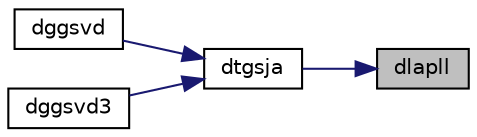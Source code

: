 digraph "dlapll"
{
 // LATEX_PDF_SIZE
  edge [fontname="Helvetica",fontsize="10",labelfontname="Helvetica",labelfontsize="10"];
  node [fontname="Helvetica",fontsize="10",shape=record];
  rankdir="RL";
  Node1 [label="dlapll",height=0.2,width=0.4,color="black", fillcolor="grey75", style="filled", fontcolor="black",tooltip="DLAPLL measures the linear dependence of two vectors."];
  Node1 -> Node2 [dir="back",color="midnightblue",fontsize="10",style="solid",fontname="Helvetica"];
  Node2 [label="dtgsja",height=0.2,width=0.4,color="black", fillcolor="white", style="filled",URL="$dtgsja_8f.html#a735d79ef7de07a8458981915eaa0aae8",tooltip="DTGSJA"];
  Node2 -> Node3 [dir="back",color="midnightblue",fontsize="10",style="solid",fontname="Helvetica"];
  Node3 [label="dggsvd",height=0.2,width=0.4,color="black", fillcolor="white", style="filled",URL="$dggsvd_8f.html#af81db37b433882a26f692aeff19f002e",tooltip="DGGSVD computes the singular value decomposition (SVD) for OTHER matrices"];
  Node2 -> Node4 [dir="back",color="midnightblue",fontsize="10",style="solid",fontname="Helvetica"];
  Node4 [label="dggsvd3",height=0.2,width=0.4,color="black", fillcolor="white", style="filled",URL="$dggsvd3_8f.html#ab6c743f531c1b87922eb811cbc3ef645",tooltip="DGGSVD3 computes the singular value decomposition (SVD) for OTHER matrices"];
}
